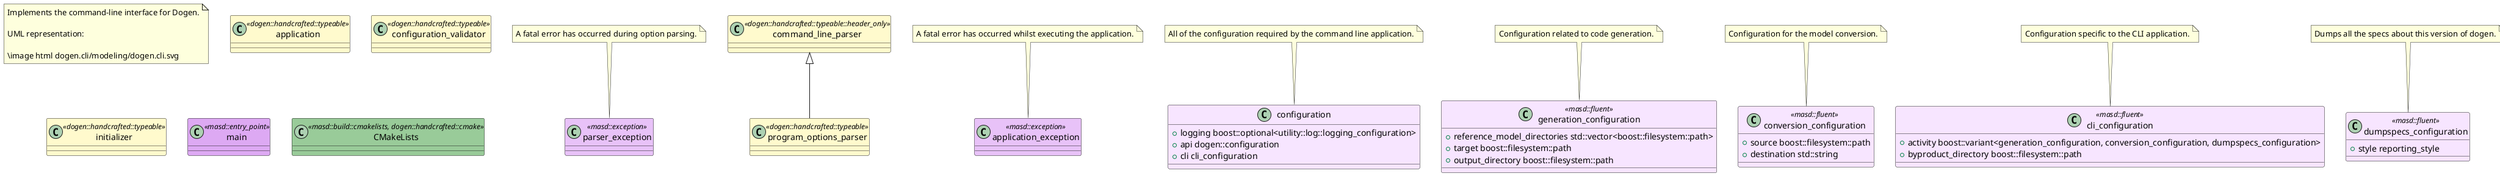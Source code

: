 @startuml
set namespaceSeparator ::
note as N1
Implements the command-line interface for Dogen.

UML representation:

\image html dogen.cli/modeling/dogen.cli.svg
end note

class parser_exception <<masd::exception>> #E8C2F8 {
}

note top of  parser_exception
    A fatal error has occurred during option parsing.
end note

class application <<dogen::handcrafted::typeable>> #FFFACD {
}

class command_line_parser <<dogen::handcrafted::typeable::header_only>> #FFFACD {
}

class program_options_parser <<dogen::handcrafted::typeable>> #FFFACD {
}

command_line_parser <|-- program_options_parser
class application_exception <<masd::exception>> #E8C2F8 {
}

note top of  application_exception
    A fatal error has occurred whilst executing the application.
end note

class configuration #F7E5FF {
    +{field} logging boost::optional<utility::log::logging_configuration>
    +{field} api dogen::configuration
    +{field} cli cli_configuration
}

note top of  configuration
    All of the configuration required by the command line application.
end note

class generation_configuration <<masd::fluent>> #F7E5FF {
    +{field} reference_model_directories std::vector<boost::filesystem::path>
    +{field} target boost::filesystem::path
    +{field} output_directory boost::filesystem::path
}

note top of  generation_configuration
    Configuration related to code generation.
end note

class conversion_configuration <<masd::fluent>> #F7E5FF {
    +{field} source boost::filesystem::path
    +{field} destination std::string
}

note top of  conversion_configuration
    Configuration for the model conversion.
end note

class configuration_validator <<dogen::handcrafted::typeable>> #FFFACD {
}

class initializer <<dogen::handcrafted::typeable>> #FFFACD {
}

class cli_configuration <<masd::fluent>> #F7E5FF {
    +{field} activity boost::variant<generation_configuration, conversion_configuration, dumpspecs_configuration>
    +{field} byproduct_directory boost::filesystem::path
}

note top of  cli_configuration
    Configuration specific to the CLI application.
end note

class main <<masd::entry_point>> #DDA9F3 {
}

class CMakeLists <<masd::build::cmakelists, dogen::handcrafted::cmake>> #99CB99 {
}

class dumpspecs_configuration <<masd::fluent>> #F7E5FF {
    +{field} style reporting_style
}

note top of  dumpspecs_configuration
    Dumps all the specs about this version of dogen.
end note

@enduml
